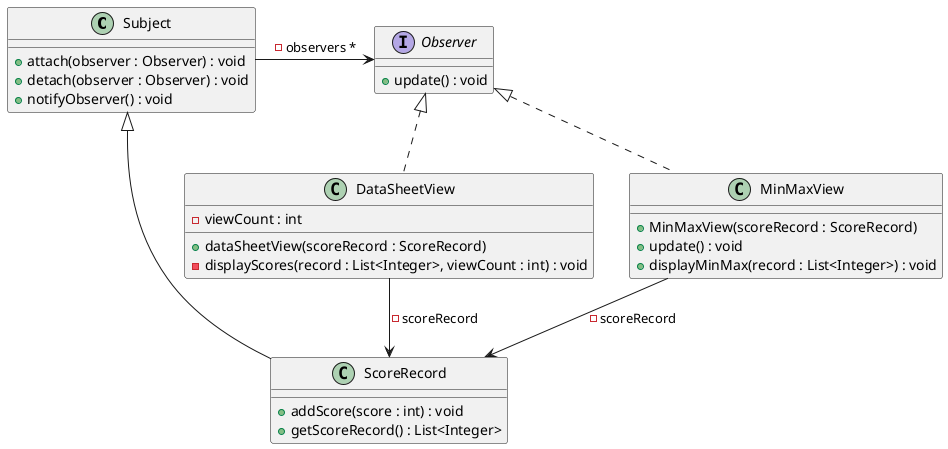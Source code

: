 @startuml

class Subject {
    + attach(observer : Observer) : void
    + detach(observer : Observer) : void
    + notifyObserver() : void
}



class ScoreRecord {
    + addScore(score : int) : void
    + getScoreRecord() : List<Integer>
}

class DataSheetView {
    - viewCount : int
    + dataSheetView(scoreRecord : ScoreRecord)
    - displayScores(record : List<Integer>, viewCount : int) : void
}

class MinMaxView {
    + MinMaxView(scoreRecord : ScoreRecord)
    + update() : void
    + displayMinMax(record : List<Integer>) : void
}

interface Observer {
    + update() : void
}

Subject <|-- ScoreRecord
Subject -> Observer : - observers *
DataSheetView --> ScoreRecord : - scoreRecord
MinMaxView --> ScoreRecord : - scoreRecord
Observer <|.. DataSheetView
Observer <|.. MinMaxView

@enduml